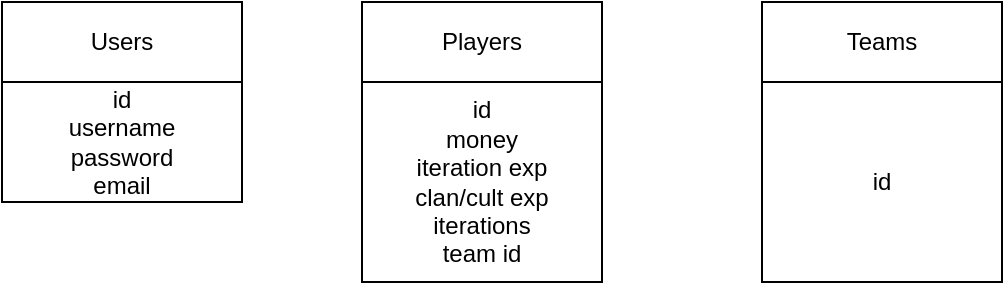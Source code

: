 <mxfile version="22.0.6" type="device">
  <diagram name="Sida-1" id="4l9KCM2jKAf7eEutduYE">
    <mxGraphModel dx="1434" dy="758" grid="1" gridSize="10" guides="1" tooltips="1" connect="1" arrows="1" fold="1" page="1" pageScale="1" pageWidth="827" pageHeight="1169" math="0" shadow="0">
      <root>
        <mxCell id="0" />
        <mxCell id="1" parent="0" />
        <mxCell id="Bg4gMgGmsj-aOFyBJUg--1" value="Users" style="rounded=0;whiteSpace=wrap;html=1;" vertex="1" parent="1">
          <mxGeometry x="70" y="90" width="120" height="40" as="geometry" />
        </mxCell>
        <mxCell id="Bg4gMgGmsj-aOFyBJUg--2" value="Players" style="rounded=0;whiteSpace=wrap;html=1;" vertex="1" parent="1">
          <mxGeometry x="250" y="90" width="120" height="40" as="geometry" />
        </mxCell>
        <mxCell id="Bg4gMgGmsj-aOFyBJUg--3" value="id&lt;br&gt;username&lt;br&gt;password&lt;br&gt;email" style="rounded=0;whiteSpace=wrap;html=1;" vertex="1" parent="1">
          <mxGeometry x="70" y="130" width="120" height="60" as="geometry" />
        </mxCell>
        <mxCell id="Bg4gMgGmsj-aOFyBJUg--4" value="id&lt;br&gt;money&lt;br&gt;iteration exp&lt;br&gt;clan/cult exp&lt;br&gt;iterations&lt;br&gt;team id" style="rounded=0;whiteSpace=wrap;html=1;" vertex="1" parent="1">
          <mxGeometry x="250" y="130" width="120" height="100" as="geometry" />
        </mxCell>
        <mxCell id="Bg4gMgGmsj-aOFyBJUg--5" value="Teams" style="rounded=0;whiteSpace=wrap;html=1;" vertex="1" parent="1">
          <mxGeometry x="450" y="90" width="120" height="40" as="geometry" />
        </mxCell>
        <mxCell id="Bg4gMgGmsj-aOFyBJUg--6" value="id&lt;br&gt;" style="rounded=0;whiteSpace=wrap;html=1;" vertex="1" parent="1">
          <mxGeometry x="450" y="130" width="120" height="100" as="geometry" />
        </mxCell>
      </root>
    </mxGraphModel>
  </diagram>
</mxfile>
